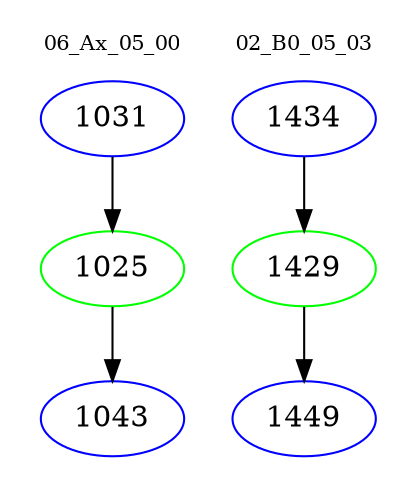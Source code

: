digraph{
subgraph cluster_0 {
color = white
label = "06_Ax_05_00";
fontsize=10;
T0_1031 [label="1031", color="blue"]
T0_1031 -> T0_1025 [color="black"]
T0_1025 [label="1025", color="green"]
T0_1025 -> T0_1043 [color="black"]
T0_1043 [label="1043", color="blue"]
}
subgraph cluster_1 {
color = white
label = "02_B0_05_03";
fontsize=10;
T1_1434 [label="1434", color="blue"]
T1_1434 -> T1_1429 [color="black"]
T1_1429 [label="1429", color="green"]
T1_1429 -> T1_1449 [color="black"]
T1_1449 [label="1449", color="blue"]
}
}
